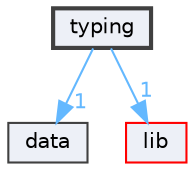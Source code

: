digraph "typing"
{
 // LATEX_PDF_SIZE
  bgcolor="transparent";
  edge [fontname=Helvetica,fontsize=10,labelfontname=Helvetica,labelfontsize=10];
  node [fontname=Helvetica,fontsize=10,shape=box,height=0.2,width=0.4];
  compound=true
  dir_37df16907617dac92106077c8e2eec37 [label="typing", fillcolor="#edf0f7", color="grey25", style="filled,bold", URL="dir_37df16907617dac92106077c8e2eec37.html",tooltip=""];
  dir_472fafaf0f039b9e6b043966c1ef7dbf [label="data", fillcolor="#edf0f7", color="grey25", style="filled", URL="dir_472fafaf0f039b9e6b043966c1ef7dbf.html",tooltip=""];
  dir_97aefd0d527b934f1d99a682da8fe6a9 [label="lib", fillcolor="#edf0f7", color="red", style="filled", URL="dir_97aefd0d527b934f1d99a682da8fe6a9.html",tooltip=""];
  dir_37df16907617dac92106077c8e2eec37->dir_472fafaf0f039b9e6b043966c1ef7dbf [headlabel="1", labeldistance=1.5 headhref="dir_000009_000000.html" color="steelblue1" fontcolor="steelblue1"];
  dir_37df16907617dac92106077c8e2eec37->dir_97aefd0d527b934f1d99a682da8fe6a9 [headlabel="1", labeldistance=1.5 headhref="dir_000009_000004.html" color="steelblue1" fontcolor="steelblue1"];
}
